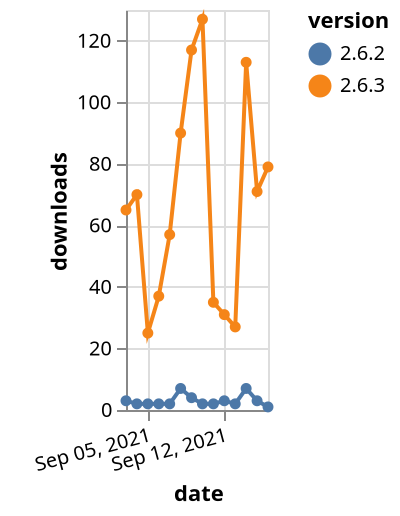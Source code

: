 {"$schema": "https://vega.github.io/schema/vega-lite/v5.json", "description": "A simple bar chart with embedded data.", "data": {"values": [{"date": "2021-09-03", "total": 71810, "delta": 65, "version": "2.6.3"}, {"date": "2021-09-04", "total": 71880, "delta": 70, "version": "2.6.3"}, {"date": "2021-09-05", "total": 71905, "delta": 25, "version": "2.6.3"}, {"date": "2021-09-06", "total": 71942, "delta": 37, "version": "2.6.3"}, {"date": "2021-09-07", "total": 71999, "delta": 57, "version": "2.6.3"}, {"date": "2021-09-08", "total": 72089, "delta": 90, "version": "2.6.3"}, {"date": "2021-09-09", "total": 72206, "delta": 117, "version": "2.6.3"}, {"date": "2021-09-10", "total": 72333, "delta": 127, "version": "2.6.3"}, {"date": "2021-09-11", "total": 72368, "delta": 35, "version": "2.6.3"}, {"date": "2021-09-12", "total": 72399, "delta": 31, "version": "2.6.3"}, {"date": "2021-09-13", "total": 72426, "delta": 27, "version": "2.6.3"}, {"date": "2021-09-14", "total": 72539, "delta": 113, "version": "2.6.3"}, {"date": "2021-09-15", "total": 72610, "delta": 71, "version": "2.6.3"}, {"date": "2021-09-16", "total": 72689, "delta": 79, "version": "2.6.3"}, {"date": "2021-09-03", "total": 3974, "delta": 3, "version": "2.6.2"}, {"date": "2021-09-04", "total": 3976, "delta": 2, "version": "2.6.2"}, {"date": "2021-09-05", "total": 3978, "delta": 2, "version": "2.6.2"}, {"date": "2021-09-06", "total": 3980, "delta": 2, "version": "2.6.2"}, {"date": "2021-09-07", "total": 3982, "delta": 2, "version": "2.6.2"}, {"date": "2021-09-08", "total": 3989, "delta": 7, "version": "2.6.2"}, {"date": "2021-09-09", "total": 3993, "delta": 4, "version": "2.6.2"}, {"date": "2021-09-10", "total": 3995, "delta": 2, "version": "2.6.2"}, {"date": "2021-09-11", "total": 3997, "delta": 2, "version": "2.6.2"}, {"date": "2021-09-12", "total": 4000, "delta": 3, "version": "2.6.2"}, {"date": "2021-09-13", "total": 4002, "delta": 2, "version": "2.6.2"}, {"date": "2021-09-14", "total": 4009, "delta": 7, "version": "2.6.2"}, {"date": "2021-09-15", "total": 4012, "delta": 3, "version": "2.6.2"}, {"date": "2021-09-16", "total": 4013, "delta": 1, "version": "2.6.2"}]}, "width": "container", "mark": {"type": "line", "point": {"filled": true}}, "encoding": {"x": {"field": "date", "type": "temporal", "timeUnit": "yearmonthdate", "title": "date", "axis": {"labelAngle": -15}}, "y": {"field": "delta", "type": "quantitative", "title": "downloads"}, "color": {"field": "version", "type": "nominal"}, "tooltip": {"field": "delta"}}}